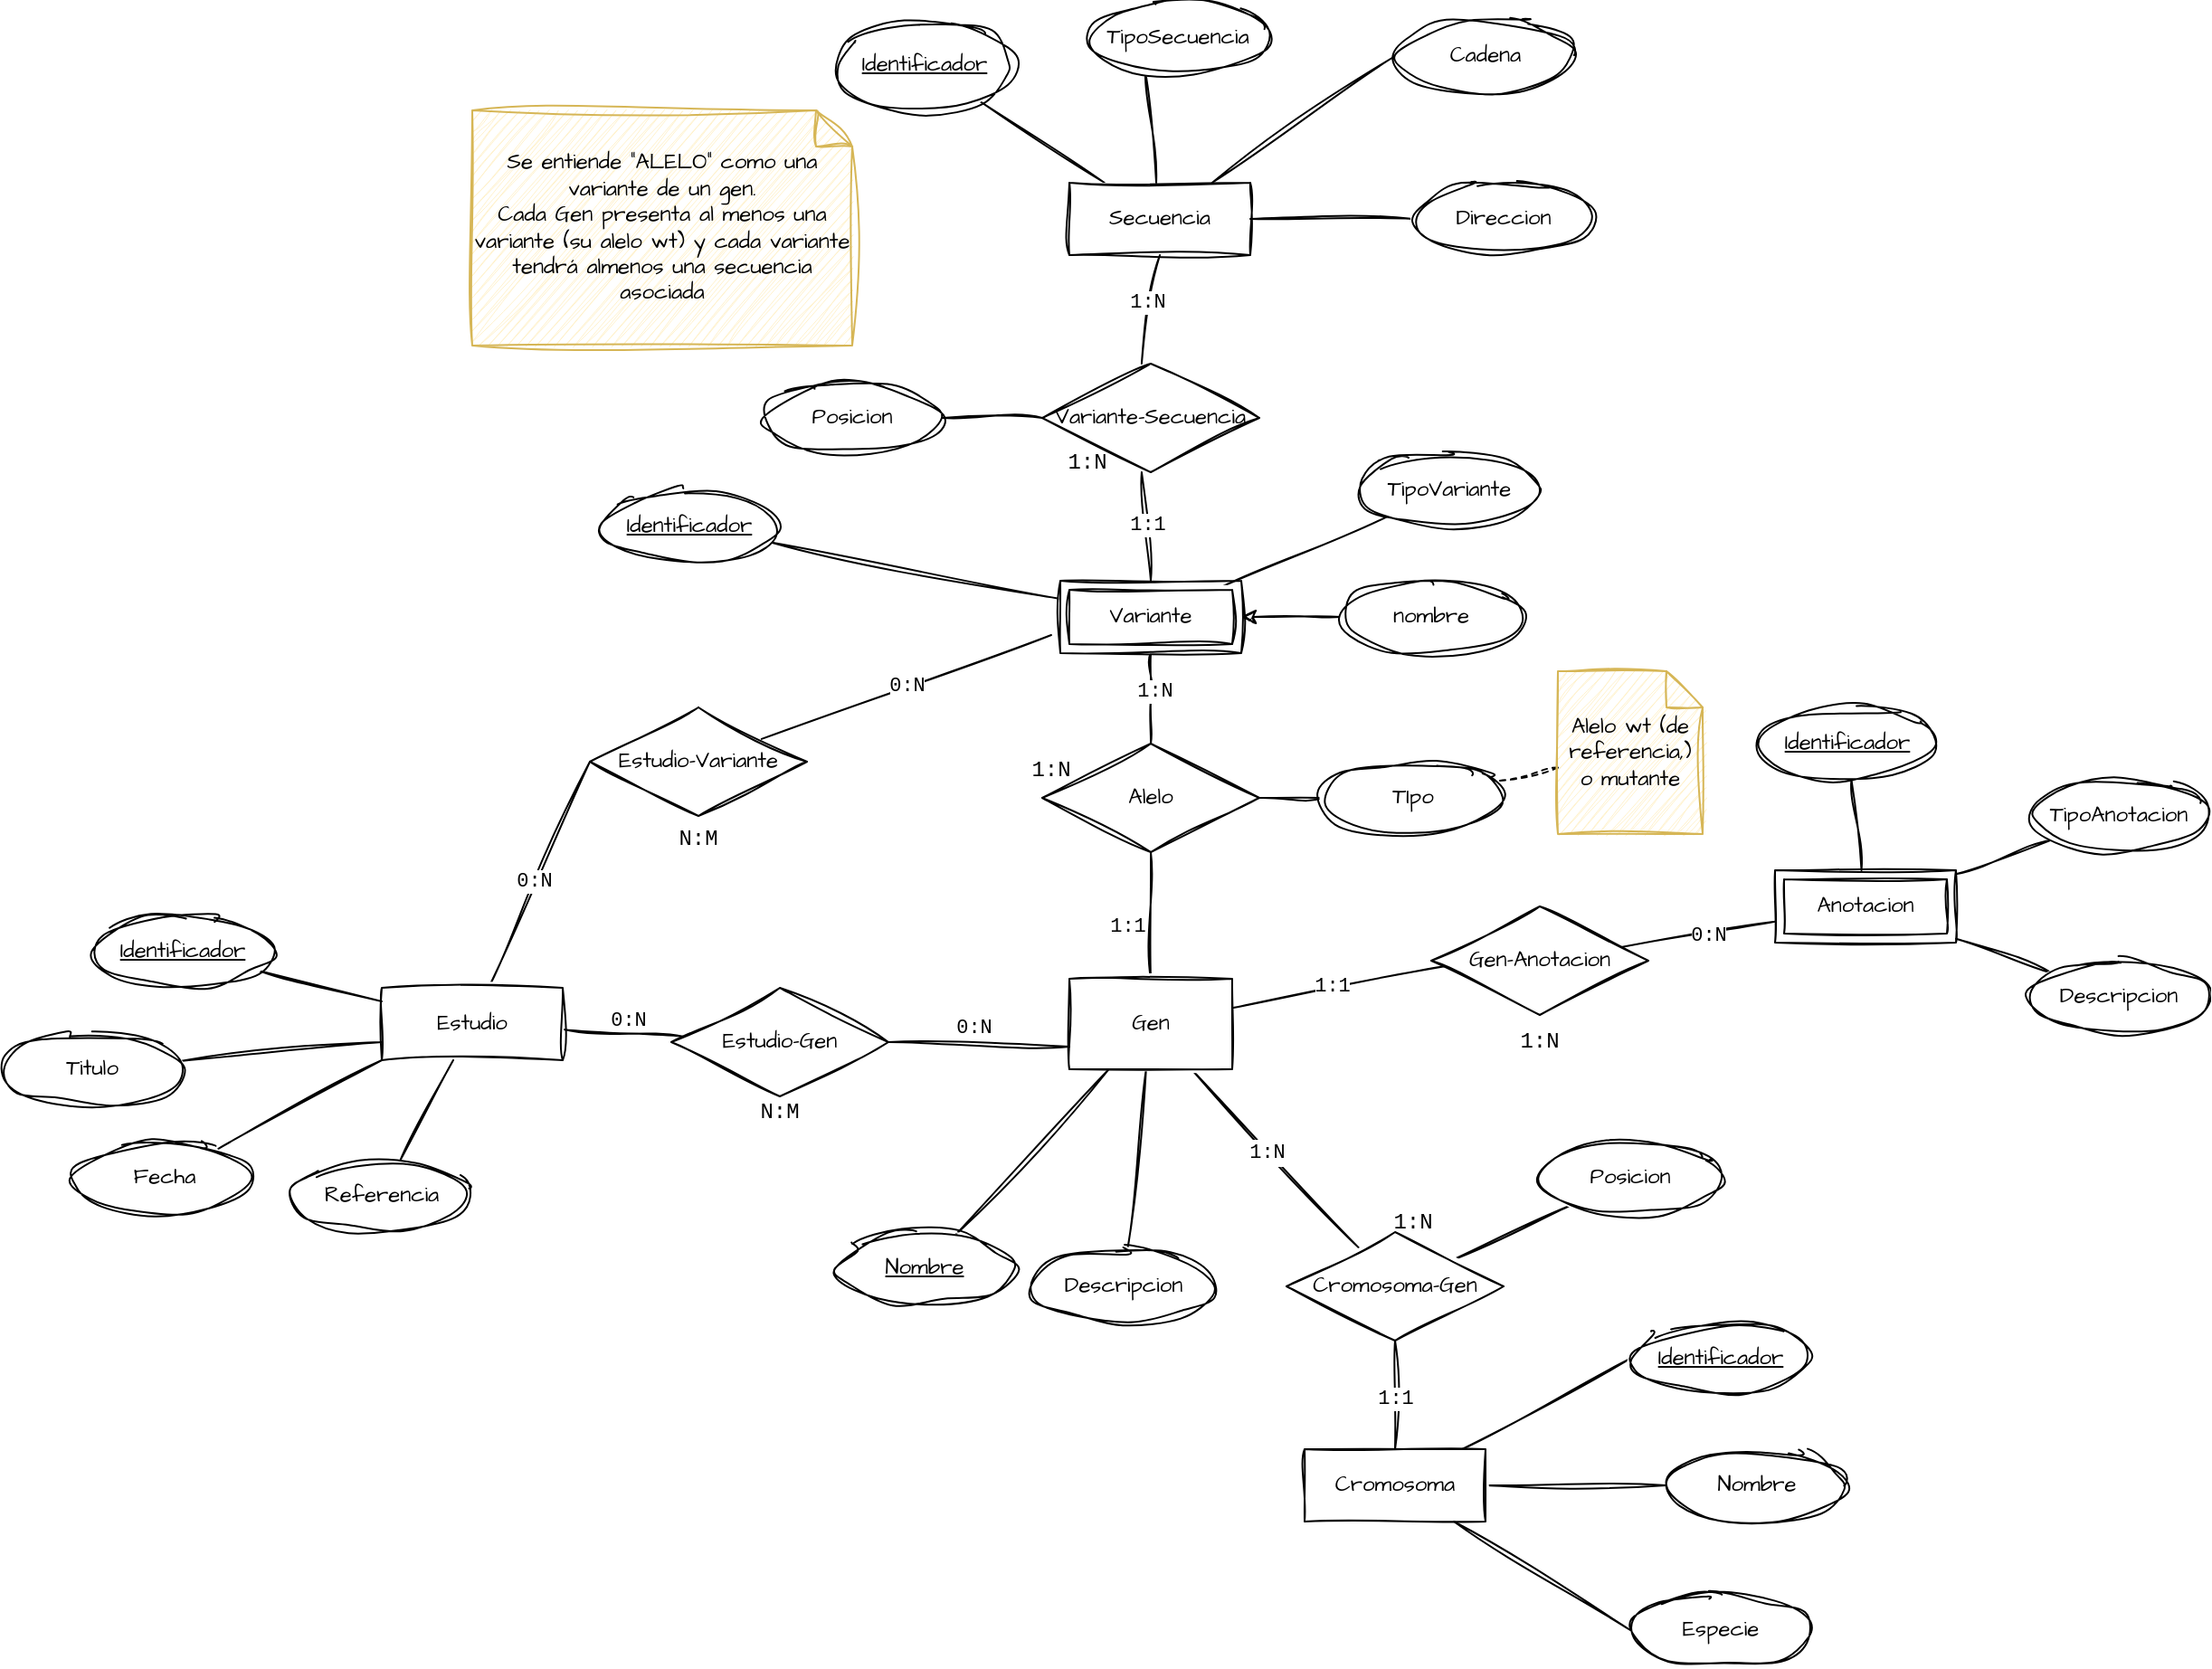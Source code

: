 <mxfile version="24.2.5" type="device">
  <diagram id="R2lEEEUBdFMjLlhIrx00" name="Page-1">
    <mxGraphModel dx="1305" dy="1381" grid="1" gridSize="10" guides="1" tooltips="1" connect="1" arrows="1" fold="1" page="1" pageScale="1" pageWidth="850" pageHeight="1100" math="0" shadow="0" extFonts="Permanent Marker^https://fonts.googleapis.com/css?family=Permanent+Marker">
      <root>
        <mxCell id="0" />
        <mxCell id="1" parent="0" />
        <mxCell id="PZtJmmARqpZn-6BWuwpZ-14" style="rounded=0;sketch=1;hachureGap=4;jiggle=2;curveFitting=1;orthogonalLoop=1;jettySize=auto;html=1;fontFamily=Architects Daughter;fontSource=https%3A%2F%2Ffonts.googleapis.com%2Fcss%3Ffamily%3DArchitects%2BDaughter;endArrow=none;endFill=0;" parent="1" source="PZtJmmARqpZn-6BWuwpZ-2" target="PZtJmmARqpZn-6BWuwpZ-36" edge="1">
          <mxGeometry relative="1" as="geometry" />
        </mxCell>
        <mxCell id="PZtJmmARqpZn-6BWuwpZ-16" style="rounded=0;sketch=1;hachureGap=4;jiggle=2;curveFitting=1;orthogonalLoop=1;jettySize=auto;html=1;fontFamily=Architects Daughter;fontSource=https%3A%2F%2Ffonts.googleapis.com%2Fcss%3Ffamily%3DArchitects%2BDaughter;endArrow=none;endFill=0;" parent="1" source="PZtJmmARqpZn-6BWuwpZ-2" target="PZtJmmARqpZn-6BWuwpZ-15" edge="1">
          <mxGeometry relative="1" as="geometry" />
        </mxCell>
        <mxCell id="PZtJmmARqpZn-6BWuwpZ-20" style="rounded=0;sketch=1;hachureGap=4;jiggle=2;curveFitting=1;orthogonalLoop=1;jettySize=auto;html=1;exitX=0.75;exitY=1;exitDx=0;exitDy=0;fontFamily=Architects Daughter;fontSource=https%3A%2F%2Ffonts.googleapis.com%2Fcss%3Ffamily%3DArchitects%2BDaughter;endArrow=none;endFill=0;" parent="1" source="PZtJmmARqpZn-6BWuwpZ-2" target="PZtJmmARqpZn-6BWuwpZ-19" edge="1">
          <mxGeometry relative="1" as="geometry" />
        </mxCell>
        <mxCell id="nFG6gQNWqiVOLWOZAv4C-54" value="&lt;font face=&quot;Courier New&quot;&gt;1:N&lt;/font&gt;" style="edgeLabel;html=1;align=center;verticalAlign=middle;resizable=0;points=[];sketch=1;hachureGap=4;jiggle=2;curveFitting=1;fontFamily=Architects Daughter;fontSource=https%3A%2F%2Ffonts.googleapis.com%2Fcss%3Ffamily%3DArchitects%2BDaughter;" parent="PZtJmmARqpZn-6BWuwpZ-20" vertex="1" connectable="0">
          <mxGeometry x="-0.101" y="-1" relative="1" as="geometry">
            <mxPoint as="offset" />
          </mxGeometry>
        </mxCell>
        <mxCell id="PZtJmmARqpZn-6BWuwpZ-34" style="edgeStyle=orthogonalEdgeStyle;rounded=0;sketch=1;hachureGap=4;jiggle=2;curveFitting=1;orthogonalLoop=1;jettySize=auto;html=1;fontFamily=Architects Daughter;fontSource=https%3A%2F%2Ffonts.googleapis.com%2Fcss%3Ffamily%3DArchitects%2BDaughter;endArrow=none;endFill=0;" parent="1" source="PZtJmmARqpZn-6BWuwpZ-2" target="PZtJmmARqpZn-6BWuwpZ-6" edge="1">
          <mxGeometry relative="1" as="geometry" />
        </mxCell>
        <mxCell id="nFG6gQNWqiVOLWOZAv4C-57" value="1:1" style="edgeLabel;html=1;align=center;verticalAlign=middle;resizable=0;points=[];sketch=1;hachureGap=4;jiggle=2;curveFitting=1;fontFamily=Courier New;labelBackgroundColor=none;" parent="PZtJmmARqpZn-6BWuwpZ-34" vertex="1" connectable="0">
          <mxGeometry x="-0.457" y="1" relative="1" as="geometry">
            <mxPoint x="-12" y="-10" as="offset" />
          </mxGeometry>
        </mxCell>
        <mxCell id="PZtJmmARqpZn-6BWuwpZ-2" value="Gen" style="whiteSpace=wrap;html=1;align=center;sketch=1;hachureGap=4;jiggle=2;curveFitting=1;fontFamily=Architects Daughter;fontSource=https%3A%2F%2Ffonts.googleapis.com%2Fcss%3Ffamily%3DArchitects%2BDaughter;" parent="1" vertex="1">
          <mxGeometry x="390" y="230" width="90" height="50" as="geometry" />
        </mxCell>
        <mxCell id="PZtJmmARqpZn-6BWuwpZ-51" style="rounded=0;sketch=1;hachureGap=4;jiggle=2;curveFitting=1;orthogonalLoop=1;jettySize=auto;html=1;fontFamily=Architects Daughter;fontSource=https%3A%2F%2Ffonts.googleapis.com%2Fcss%3Ffamily%3DArchitects%2BDaughter;endArrow=none;endFill=0;" parent="1" source="PZtJmmARqpZn-6BWuwpZ-3" target="PZtJmmARqpZn-6BWuwpZ-4" edge="1">
          <mxGeometry relative="1" as="geometry" />
        </mxCell>
        <mxCell id="nFG6gQNWqiVOLWOZAv4C-56" value="0:N" style="edgeLabel;html=1;align=center;verticalAlign=middle;resizable=0;points=[];sketch=1;hachureGap=4;jiggle=2;curveFitting=1;fontFamily=Courier New;" parent="PZtJmmARqpZn-6BWuwpZ-51" vertex="1" connectable="0">
          <mxGeometry x="0.112" y="-1" relative="1" as="geometry">
            <mxPoint as="offset" />
          </mxGeometry>
        </mxCell>
        <mxCell id="PZtJmmARqpZn-6BWuwpZ-3" value="Gen-Anotacion" style="shape=rhombus;perimeter=rhombusPerimeter;whiteSpace=wrap;html=1;align=center;sketch=1;hachureGap=4;jiggle=2;curveFitting=1;fontFamily=Architects Daughter;fontSource=https%3A%2F%2Ffonts.googleapis.com%2Fcss%3Ffamily%3DArchitects%2BDaughter;" parent="1" vertex="1">
          <mxGeometry x="590" y="190" width="120" height="60" as="geometry" />
        </mxCell>
        <mxCell id="PZtJmmARqpZn-6BWuwpZ-59" style="rounded=0;sketch=1;hachureGap=4;jiggle=2;curveFitting=1;orthogonalLoop=1;jettySize=auto;html=1;fontFamily=Architects Daughter;fontSource=https%3A%2F%2Ffonts.googleapis.com%2Fcss%3Ffamily%3DArchitects%2BDaughter;endArrow=none;endFill=0;" parent="1" source="PZtJmmARqpZn-6BWuwpZ-4" target="PZtJmmARqpZn-6BWuwpZ-58" edge="1">
          <mxGeometry relative="1" as="geometry" />
        </mxCell>
        <mxCell id="PZtJmmARqpZn-6BWuwpZ-77" style="rounded=0;sketch=1;hachureGap=4;jiggle=2;curveFitting=1;orthogonalLoop=1;jettySize=auto;html=1;fontFamily=Architects Daughter;fontSource=https%3A%2F%2Ffonts.googleapis.com%2Fcss%3Ffamily%3DArchitects%2BDaughter;endArrow=none;endFill=0;" parent="1" source="PZtJmmARqpZn-6BWuwpZ-4" target="PZtJmmARqpZn-6BWuwpZ-60" edge="1">
          <mxGeometry relative="1" as="geometry" />
        </mxCell>
        <mxCell id="PZtJmmARqpZn-6BWuwpZ-80" style="rounded=0;sketch=1;hachureGap=4;jiggle=2;curveFitting=1;orthogonalLoop=1;jettySize=auto;html=1;fontFamily=Architects Daughter;fontSource=https%3A%2F%2Ffonts.googleapis.com%2Fcss%3Ffamily%3DArchitects%2BDaughter;endArrow=none;endFill=0;" parent="1" source="PZtJmmARqpZn-6BWuwpZ-4" target="PZtJmmARqpZn-6BWuwpZ-79" edge="1">
          <mxGeometry relative="1" as="geometry" />
        </mxCell>
        <mxCell id="PZtJmmARqpZn-6BWuwpZ-4" value="Anotacion" style="shape=ext;margin=3;double=1;whiteSpace=wrap;html=1;align=center;sketch=1;hachureGap=4;jiggle=2;curveFitting=1;fontFamily=Architects Daughter;fontSource=https%3A%2F%2Ffonts.googleapis.com%2Fcss%3Ffamily%3DArchitects%2BDaughter;" parent="1" vertex="1">
          <mxGeometry x="780" y="170" width="100" height="40" as="geometry" />
        </mxCell>
        <mxCell id="nFG6gQNWqiVOLWOZAv4C-38" value="" style="edgeStyle=orthogonalEdgeStyle;rounded=0;sketch=1;hachureGap=4;jiggle=2;curveFitting=1;orthogonalLoop=1;jettySize=auto;html=1;fontFamily=Architects Daughter;fontSource=https%3A%2F%2Ffonts.googleapis.com%2Fcss%3Ffamily%3DArchitects%2BDaughter;endArrow=none;endFill=0;" parent="1" source="PZtJmmARqpZn-6BWuwpZ-6" edge="1">
          <mxGeometry relative="1" as="geometry">
            <mxPoint x="435" y="50" as="targetPoint" />
          </mxGeometry>
        </mxCell>
        <mxCell id="nFG6gQNWqiVOLWOZAv4C-58" value="1:N" style="edgeLabel;html=1;align=center;verticalAlign=middle;resizable=0;points=[];sketch=1;hachureGap=4;jiggle=2;curveFitting=1;fontFamily=Courier New;" parent="nFG6gQNWqiVOLWOZAv4C-38" vertex="1" connectable="0">
          <mxGeometry x="0.184" y="-1" relative="1" as="geometry">
            <mxPoint as="offset" />
          </mxGeometry>
        </mxCell>
        <mxCell id="PZtJmmARqpZn-6BWuwpZ-6" value="Alelo" style="shape=rhombus;perimeter=rhombusPerimeter;whiteSpace=wrap;html=1;align=center;sketch=1;hachureGap=4;jiggle=2;curveFitting=1;fontFamily=Architects Daughter;fontSource=https%3A%2F%2Ffonts.googleapis.com%2Fcss%3Ffamily%3DArchitects%2BDaughter;" parent="1" vertex="1">
          <mxGeometry x="375" y="100" width="120" height="60" as="geometry" />
        </mxCell>
        <mxCell id="PZtJmmARqpZn-6BWuwpZ-41" style="rounded=0;sketch=1;hachureGap=4;jiggle=2;curveFitting=1;orthogonalLoop=1;jettySize=auto;html=1;fontFamily=Architects Daughter;fontSource=https%3A%2F%2Ffonts.googleapis.com%2Fcss%3Ffamily%3DArchitects%2BDaughter;endArrow=none;endFill=0;" parent="1" source="PZtJmmARqpZn-6BWuwpZ-8" target="PZtJmmARqpZn-6BWuwpZ-40" edge="1">
          <mxGeometry relative="1" as="geometry" />
        </mxCell>
        <mxCell id="PZtJmmARqpZn-6BWuwpZ-42" style="rounded=0;sketch=1;hachureGap=4;jiggle=2;curveFitting=1;orthogonalLoop=1;jettySize=auto;html=1;entryX=0.32;entryY=0.975;entryDx=0;entryDy=0;fontFamily=Architects Daughter;fontSource=https%3A%2F%2Ffonts.googleapis.com%2Fcss%3Ffamily%3DArchitects%2BDaughter;endArrow=none;endFill=0;entryPerimeter=0;" parent="1" source="PZtJmmARqpZn-6BWuwpZ-8" target="PZtJmmARqpZn-6BWuwpZ-37" edge="1">
          <mxGeometry relative="1" as="geometry" />
        </mxCell>
        <mxCell id="PZtJmmARqpZn-6BWuwpZ-43" style="rounded=0;sketch=1;hachureGap=4;jiggle=2;curveFitting=1;orthogonalLoop=1;jettySize=auto;html=1;entryX=0;entryY=0.5;entryDx=0;entryDy=0;fontFamily=Architects Daughter;fontSource=https%3A%2F%2Ffonts.googleapis.com%2Fcss%3Ffamily%3DArchitects%2BDaughter;endArrow=none;endFill=0;" parent="1" source="PZtJmmARqpZn-6BWuwpZ-8" target="PZtJmmARqpZn-6BWuwpZ-38" edge="1">
          <mxGeometry relative="1" as="geometry" />
        </mxCell>
        <mxCell id="PZtJmmARqpZn-6BWuwpZ-45" style="rounded=0;sketch=1;hachureGap=4;jiggle=2;curveFitting=1;orthogonalLoop=1;jettySize=auto;html=1;fontFamily=Architects Daughter;fontSource=https%3A%2F%2Ffonts.googleapis.com%2Fcss%3Ffamily%3DArchitects%2BDaughter;exitX=1;exitY=0.5;exitDx=0;exitDy=0;endArrow=none;endFill=0;entryX=0;entryY=0.5;entryDx=0;entryDy=0;" parent="1" source="PZtJmmARqpZn-6BWuwpZ-6" target="PZtJmmARqpZn-6BWuwpZ-44" edge="1">
          <mxGeometry relative="1" as="geometry" />
        </mxCell>
        <mxCell id="PZtJmmARqpZn-6BWuwpZ-49" style="rounded=0;sketch=1;hachureGap=4;jiggle=2;curveFitting=1;orthogonalLoop=1;jettySize=auto;html=1;fontFamily=Architects Daughter;fontSource=https%3A%2F%2Ffonts.googleapis.com%2Fcss%3Ffamily%3DArchitects%2BDaughter;endArrow=none;endFill=0;" parent="1" source="PZtJmmARqpZn-6BWuwpZ-8" target="PZtJmmARqpZn-6BWuwpZ-48" edge="1">
          <mxGeometry relative="1" as="geometry" />
        </mxCell>
        <mxCell id="PZtJmmARqpZn-6BWuwpZ-8" value="Secuencia" style="whiteSpace=wrap;html=1;align=center;sketch=1;hachureGap=4;jiggle=2;curveFitting=1;fontFamily=Architects Daughter;fontSource=https%3A%2F%2Ffonts.googleapis.com%2Fcss%3Ffamily%3DArchitects%2BDaughter;" parent="1" vertex="1">
          <mxGeometry x="390" y="-210" width="100" height="40" as="geometry" />
        </mxCell>
        <mxCell id="PZtJmmARqpZn-6BWuwpZ-81" style="rounded=0;sketch=1;hachureGap=4;jiggle=2;curveFitting=1;orthogonalLoop=1;jettySize=auto;html=1;entryX=0;entryY=0.75;entryDx=0;entryDy=0;fontFamily=Architects Daughter;fontSource=https%3A%2F%2Ffonts.googleapis.com%2Fcss%3Ffamily%3DArchitects%2BDaughter;endArrow=none;endFill=0;exitX=1;exitY=0.5;exitDx=0;exitDy=0;" parent="1" source="PZtJmmARqpZn-6BWuwpZ-91" target="PZtJmmARqpZn-6BWuwpZ-2" edge="1">
          <mxGeometry relative="1" as="geometry" />
        </mxCell>
        <mxCell id="nFG6gQNWqiVOLWOZAv4C-67" value="0:N" style="edgeLabel;html=1;align=center;verticalAlign=middle;resizable=0;points=[];sketch=1;hachureGap=4;jiggle=2;curveFitting=1;fontFamily=Courier New;" parent="PZtJmmARqpZn-6BWuwpZ-81" vertex="1" connectable="0">
          <mxGeometry x="-0.075" y="3" relative="1" as="geometry">
            <mxPoint y="-6" as="offset" />
          </mxGeometry>
        </mxCell>
        <mxCell id="PZtJmmARqpZn-6BWuwpZ-92" style="rounded=0;sketch=1;hachureGap=4;jiggle=2;curveFitting=1;orthogonalLoop=1;jettySize=auto;html=1;fontFamily=Architects Daughter;fontSource=https%3A%2F%2Ffonts.googleapis.com%2Fcss%3Ffamily%3DArchitects%2BDaughter;endArrow=none;endFill=0;" parent="1" source="PZtJmmARqpZn-6BWuwpZ-9" target="PZtJmmARqpZn-6BWuwpZ-91" edge="1">
          <mxGeometry relative="1" as="geometry" />
        </mxCell>
        <mxCell id="nFG6gQNWqiVOLWOZAv4C-68" value="0:N" style="edgeLabel;html=1;align=center;verticalAlign=middle;resizable=0;points=[];sketch=1;hachureGap=4;jiggle=2;curveFitting=1;fontFamily=Courier New;labelBackgroundColor=none;" parent="PZtJmmARqpZn-6BWuwpZ-92" vertex="1" connectable="0">
          <mxGeometry x="0.074" y="-2" relative="1" as="geometry">
            <mxPoint y="-9" as="offset" />
          </mxGeometry>
        </mxCell>
        <mxCell id="nFG6gQNWqiVOLWOZAv4C-30" value="" style="rounded=0;sketch=1;hachureGap=4;jiggle=2;curveFitting=1;orthogonalLoop=1;jettySize=auto;html=1;fontFamily=Architects Daughter;fontSource=https%3A%2F%2Ffonts.googleapis.com%2Fcss%3Ffamily%3DArchitects%2BDaughter;endArrow=none;endFill=0;entryX=0;entryY=0.5;entryDx=0;entryDy=0;" parent="1" source="PZtJmmARqpZn-6BWuwpZ-9" target="PZtJmmARqpZn-6BWuwpZ-93" edge="1">
          <mxGeometry relative="1" as="geometry" />
        </mxCell>
        <mxCell id="nFG6gQNWqiVOLWOZAv4C-72" value="0:N" style="edgeLabel;html=1;align=center;verticalAlign=middle;resizable=0;points=[];sketch=1;hachureGap=4;jiggle=2;curveFitting=1;fontFamily=Courier New;" parent="nFG6gQNWqiVOLWOZAv4C-30" vertex="1" connectable="0">
          <mxGeometry x="-0.069" y="1" relative="1" as="geometry">
            <mxPoint as="offset" />
          </mxGeometry>
        </mxCell>
        <mxCell id="PZtJmmARqpZn-6BWuwpZ-9" value="Estudio" style="whiteSpace=wrap;html=1;align=center;sketch=1;hachureGap=4;jiggle=2;curveFitting=1;fontFamily=Architects Daughter;fontSource=https%3A%2F%2Ffonts.googleapis.com%2Fcss%3Ffamily%3DArchitects%2BDaughter;" parent="1" vertex="1">
          <mxGeometry x="10" y="235" width="100" height="40" as="geometry" />
        </mxCell>
        <mxCell id="PZtJmmARqpZn-6BWuwpZ-55" style="rounded=0;sketch=1;hachureGap=4;jiggle=2;curveFitting=1;orthogonalLoop=1;jettySize=auto;html=1;fontFamily=Architects Daughter;fontSource=https%3A%2F%2Ffonts.googleapis.com%2Fcss%3Ffamily%3DArchitects%2BDaughter;endArrow=none;endFill=0;exitX=0.5;exitY=1;exitDx=0;exitDy=0;entryX=0.458;entryY=0;entryDx=0;entryDy=0;entryPerimeter=0;" parent="1" source="PZtJmmARqpZn-6BWuwpZ-8" target="PZtJmmARqpZn-6BWuwpZ-11" edge="1">
          <mxGeometry relative="1" as="geometry" />
        </mxCell>
        <mxCell id="nFG6gQNWqiVOLWOZAv4C-62" value="1:N" style="edgeLabel;html=1;align=center;verticalAlign=middle;resizable=0;points=[];sketch=1;hachureGap=4;jiggle=2;curveFitting=1;fontFamily=Courier New;" parent="PZtJmmARqpZn-6BWuwpZ-55" vertex="1" connectable="0">
          <mxGeometry x="-0.111" y="-3" relative="1" as="geometry">
            <mxPoint as="offset" />
          </mxGeometry>
        </mxCell>
        <mxCell id="PZtJmmARqpZn-6BWuwpZ-15" value="Descripcion" style="ellipse;whiteSpace=wrap;html=1;align=center;sketch=1;hachureGap=4;jiggle=2;curveFitting=1;fontFamily=Architects Daughter;fontSource=https%3A%2F%2Ffonts.googleapis.com%2Fcss%3Ffamily%3DArchitects%2BDaughter;" parent="1" vertex="1">
          <mxGeometry x="370" y="380" width="100" height="40" as="geometry" />
        </mxCell>
        <mxCell id="PZtJmmARqpZn-6BWuwpZ-23" style="rounded=0;sketch=1;hachureGap=4;jiggle=2;curveFitting=1;orthogonalLoop=1;jettySize=auto;html=1;entryX=0;entryY=0.5;entryDx=0;entryDy=0;fontFamily=Architects Daughter;fontSource=https%3A%2F%2Ffonts.googleapis.com%2Fcss%3Ffamily%3DArchitects%2BDaughter;endArrow=none;endFill=0;" parent="1" source="PZtJmmARqpZn-6BWuwpZ-18" target="PZtJmmARqpZn-6BWuwpZ-22" edge="1">
          <mxGeometry relative="1" as="geometry" />
        </mxCell>
        <mxCell id="PZtJmmARqpZn-6BWuwpZ-27" style="rounded=0;sketch=1;hachureGap=4;jiggle=2;curveFitting=1;orthogonalLoop=1;jettySize=auto;html=1;entryX=0;entryY=0.5;entryDx=0;entryDy=0;fontFamily=Architects Daughter;fontSource=https%3A%2F%2Ffonts.googleapis.com%2Fcss%3Ffamily%3DArchitects%2BDaughter;endArrow=none;endFill=0;" parent="1" source="PZtJmmARqpZn-6BWuwpZ-18" target="PZtJmmARqpZn-6BWuwpZ-26" edge="1">
          <mxGeometry relative="1" as="geometry" />
        </mxCell>
        <mxCell id="PZtJmmARqpZn-6BWuwpZ-29" style="edgeStyle=orthogonalEdgeStyle;rounded=0;sketch=1;hachureGap=4;jiggle=2;curveFitting=1;orthogonalLoop=1;jettySize=auto;html=1;fontFamily=Architects Daughter;fontSource=https%3A%2F%2Ffonts.googleapis.com%2Fcss%3Ffamily%3DArchitects%2BDaughter;endArrow=none;endFill=0;" parent="1" source="PZtJmmARqpZn-6BWuwpZ-18" target="PZtJmmARqpZn-6BWuwpZ-24" edge="1">
          <mxGeometry relative="1" as="geometry" />
        </mxCell>
        <mxCell id="PZtJmmARqpZn-6BWuwpZ-18" value="Cromosoma" style="whiteSpace=wrap;html=1;align=center;sketch=1;hachureGap=4;jiggle=2;curveFitting=1;fontFamily=Architects Daughter;fontSource=https%3A%2F%2Ffonts.googleapis.com%2Fcss%3Ffamily%3DArchitects%2BDaughter;" parent="1" vertex="1">
          <mxGeometry x="520" y="490" width="100" height="40" as="geometry" />
        </mxCell>
        <mxCell id="PZtJmmARqpZn-6BWuwpZ-21" style="rounded=0;sketch=1;hachureGap=4;jiggle=2;curveFitting=1;orthogonalLoop=1;jettySize=auto;html=1;fontFamily=Courier New;endArrow=none;endFill=0;" parent="1" source="PZtJmmARqpZn-6BWuwpZ-19" target="PZtJmmARqpZn-6BWuwpZ-18" edge="1">
          <mxGeometry relative="1" as="geometry" />
        </mxCell>
        <mxCell id="nFG6gQNWqiVOLWOZAv4C-53" value="1:1" style="edgeLabel;html=1;align=center;verticalAlign=middle;resizable=0;points=[];sketch=1;hachureGap=4;jiggle=2;curveFitting=1;fontFamily=Courier New;" parent="PZtJmmARqpZn-6BWuwpZ-21" vertex="1" connectable="0">
          <mxGeometry x="0.073" y="1" relative="1" as="geometry">
            <mxPoint x="-1" as="offset" />
          </mxGeometry>
        </mxCell>
        <mxCell id="PZtJmmARqpZn-6BWuwpZ-31" style="rounded=0;sketch=1;hachureGap=4;jiggle=2;curveFitting=1;orthogonalLoop=1;jettySize=auto;html=1;fontFamily=Architects Daughter;fontSource=https%3A%2F%2Ffonts.googleapis.com%2Fcss%3Ffamily%3DArchitects%2BDaughter;endArrow=none;endFill=0;" parent="1" source="PZtJmmARqpZn-6BWuwpZ-19" target="PZtJmmARqpZn-6BWuwpZ-30" edge="1">
          <mxGeometry relative="1" as="geometry" />
        </mxCell>
        <mxCell id="PZtJmmARqpZn-6BWuwpZ-19" value="Cromosoma-Gen" style="shape=rhombus;perimeter=rhombusPerimeter;whiteSpace=wrap;html=1;align=center;sketch=1;hachureGap=4;jiggle=2;curveFitting=1;fontFamily=Architects Daughter;fontSource=https%3A%2F%2Ffonts.googleapis.com%2Fcss%3Ffamily%3DArchitects%2BDaughter;" parent="1" vertex="1">
          <mxGeometry x="510" y="370" width="120" height="60" as="geometry" />
        </mxCell>
        <mxCell id="PZtJmmARqpZn-6BWuwpZ-22" value="Identificador" style="ellipse;whiteSpace=wrap;html=1;align=center;fontStyle=4;sketch=1;hachureGap=4;jiggle=2;curveFitting=1;fontFamily=Architects Daughter;fontSource=https%3A%2F%2Ffonts.googleapis.com%2Fcss%3Ffamily%3DArchitects%2BDaughter;" parent="1" vertex="1">
          <mxGeometry x="700" y="420" width="100" height="40" as="geometry" />
        </mxCell>
        <mxCell id="PZtJmmARqpZn-6BWuwpZ-24" value="Nombre" style="ellipse;whiteSpace=wrap;html=1;align=center;sketch=1;hachureGap=4;jiggle=2;curveFitting=1;fontFamily=Architects Daughter;fontSource=https%3A%2F%2Ffonts.googleapis.com%2Fcss%3Ffamily%3DArchitects%2BDaughter;" parent="1" vertex="1">
          <mxGeometry x="720" y="490" width="100" height="40" as="geometry" />
        </mxCell>
        <mxCell id="PZtJmmARqpZn-6BWuwpZ-26" value="Especie" style="ellipse;whiteSpace=wrap;html=1;align=center;sketch=1;hachureGap=4;jiggle=2;curveFitting=1;fontFamily=Architects Daughter;fontSource=https%3A%2F%2Ffonts.googleapis.com%2Fcss%3Ffamily%3DArchitects%2BDaughter;" parent="1" vertex="1">
          <mxGeometry x="700" y="570" width="100" height="40" as="geometry" />
        </mxCell>
        <mxCell id="PZtJmmARqpZn-6BWuwpZ-30" value="Posicion" style="ellipse;whiteSpace=wrap;html=1;align=center;sketch=1;hachureGap=4;jiggle=2;curveFitting=1;fontFamily=Architects Daughter;fontSource=https%3A%2F%2Ffonts.googleapis.com%2Fcss%3Ffamily%3DArchitects%2BDaughter;" parent="1" vertex="1">
          <mxGeometry x="650" y="320" width="100" height="40" as="geometry" />
        </mxCell>
        <mxCell id="PZtJmmARqpZn-6BWuwpZ-36" value="Nombre" style="ellipse;whiteSpace=wrap;html=1;align=center;fontStyle=4;sketch=1;hachureGap=4;jiggle=2;curveFitting=1;fontFamily=Architects Daughter;fontSource=https%3A%2F%2Ffonts.googleapis.com%2Fcss%3Ffamily%3DArchitects%2BDaughter;" parent="1" vertex="1">
          <mxGeometry x="260" y="370" width="100" height="40" as="geometry" />
        </mxCell>
        <mxCell id="PZtJmmARqpZn-6BWuwpZ-37" value="TipoSecuencia" style="ellipse;whiteSpace=wrap;html=1;align=center;sketch=1;hachureGap=4;jiggle=2;curveFitting=1;fontFamily=Architects Daughter;fontSource=https%3A%2F%2Ffonts.googleapis.com%2Fcss%3Ffamily%3DArchitects%2BDaughter;" parent="1" vertex="1">
          <mxGeometry x="400" y="-310" width="100" height="40" as="geometry" />
        </mxCell>
        <mxCell id="PZtJmmARqpZn-6BWuwpZ-38" value="Cadena" style="ellipse;whiteSpace=wrap;html=1;align=center;sketch=1;hachureGap=4;jiggle=2;curveFitting=1;fontFamily=Architects Daughter;fontSource=https%3A%2F%2Ffonts.googleapis.com%2Fcss%3Ffamily%3DArchitects%2BDaughter;" parent="1" vertex="1">
          <mxGeometry x="570" y="-300" width="100" height="40" as="geometry" />
        </mxCell>
        <mxCell id="PZtJmmARqpZn-6BWuwpZ-40" value="Identificador" style="ellipse;whiteSpace=wrap;html=1;align=center;fontStyle=4;sketch=1;hachureGap=4;jiggle=2;curveFitting=1;fontFamily=Architects Daughter;fontSource=https%3A%2F%2Ffonts.googleapis.com%2Fcss%3Ffamily%3DArchitects%2BDaughter;" parent="1" vertex="1">
          <mxGeometry x="260" y="-300" width="100" height="50" as="geometry" />
        </mxCell>
        <mxCell id="PZtJmmARqpZn-6BWuwpZ-44" value="TIpo" style="ellipse;whiteSpace=wrap;html=1;align=center;sketch=1;hachureGap=4;jiggle=2;curveFitting=1;fontFamily=Architects Daughter;fontSource=https%3A%2F%2Ffonts.googleapis.com%2Fcss%3Ffamily%3DArchitects%2BDaughter;" parent="1" vertex="1">
          <mxGeometry x="530" y="110" width="100" height="40" as="geometry" />
        </mxCell>
        <mxCell id="PZtJmmARqpZn-6BWuwpZ-48" value="Direccion" style="ellipse;whiteSpace=wrap;html=1;align=center;sketch=1;hachureGap=4;jiggle=2;curveFitting=1;fontFamily=Architects Daughter;fontSource=https%3A%2F%2Ffonts.googleapis.com%2Fcss%3Ffamily%3DArchitects%2BDaughter;" parent="1" vertex="1">
          <mxGeometry x="580" y="-210" width="100" height="40" as="geometry" />
        </mxCell>
        <mxCell id="PZtJmmARqpZn-6BWuwpZ-50" style="rounded=0;sketch=1;hachureGap=4;jiggle=2;curveFitting=1;orthogonalLoop=1;jettySize=auto;html=1;entryX=0.067;entryY=0.55;entryDx=0;entryDy=0;entryPerimeter=0;fontFamily=Architects Daughter;fontSource=https%3A%2F%2Ffonts.googleapis.com%2Fcss%3Ffamily%3DArchitects%2BDaughter;endArrow=none;endFill=0;" parent="1" source="PZtJmmARqpZn-6BWuwpZ-2" target="PZtJmmARqpZn-6BWuwpZ-3" edge="1">
          <mxGeometry relative="1" as="geometry" />
        </mxCell>
        <mxCell id="nFG6gQNWqiVOLWOZAv4C-55" value="1:1" style="edgeLabel;html=1;align=center;verticalAlign=middle;resizable=0;points=[];sketch=1;hachureGap=4;jiggle=2;curveFitting=1;fontFamily=Courier New;" parent="PZtJmmARqpZn-6BWuwpZ-50" vertex="1" connectable="0">
          <mxGeometry x="-0.066" y="2" relative="1" as="geometry">
            <mxPoint as="offset" />
          </mxGeometry>
        </mxCell>
        <mxCell id="PZtJmmARqpZn-6BWuwpZ-67" style="rounded=0;sketch=1;hachureGap=4;jiggle=2;curveFitting=1;orthogonalLoop=1;jettySize=auto;html=1;entryX=0.458;entryY=1;entryDx=0;entryDy=0;fontFamily=Architects Daughter;fontSource=https%3A%2F%2Ffonts.googleapis.com%2Fcss%3Ffamily%3DArchitects%2BDaughter;endArrow=none;endFill=0;exitX=0.5;exitY=0;exitDx=0;exitDy=0;entryPerimeter=0;" parent="1" source="nFG6gQNWqiVOLWOZAv4C-41" target="PZtJmmARqpZn-6BWuwpZ-11" edge="1">
          <mxGeometry relative="1" as="geometry">
            <mxPoint x="180" y="-11.224" as="sourcePoint" />
          </mxGeometry>
        </mxCell>
        <mxCell id="nFG6gQNWqiVOLWOZAv4C-61" value="1:1" style="edgeLabel;html=1;align=center;verticalAlign=middle;resizable=0;points=[];sketch=1;hachureGap=4;jiggle=2;curveFitting=1;fontFamily=Courier New;" parent="PZtJmmARqpZn-6BWuwpZ-67" vertex="1" connectable="0">
          <mxGeometry x="0.045" relative="1" as="geometry">
            <mxPoint as="offset" />
          </mxGeometry>
        </mxCell>
        <mxCell id="PZtJmmARqpZn-6BWuwpZ-78" style="rounded=0;sketch=1;hachureGap=4;jiggle=2;curveFitting=1;orthogonalLoop=1;jettySize=auto;html=1;fontFamily=Architects Daughter;fontSource=https%3A%2F%2Ffonts.googleapis.com%2Fcss%3Ffamily%3DArchitects%2BDaughter;endArrow=none;endFill=0;exitX=0;exitY=0.25;exitDx=0;exitDy=0;" parent="1" source="nFG6gQNWqiVOLWOZAv4C-41" target="PZtJmmARqpZn-6BWuwpZ-76" edge="1">
          <mxGeometry relative="1" as="geometry" />
        </mxCell>
        <mxCell id="PZtJmmARqpZn-6BWuwpZ-57" style="rounded=0;sketch=1;hachureGap=4;jiggle=2;curveFitting=1;orthogonalLoop=1;jettySize=auto;html=1;fontFamily=Architects Daughter;fontSource=https%3A%2F%2Ffonts.googleapis.com%2Fcss%3Ffamily%3DArchitects%2BDaughter;endArrow=none;endFill=0;" parent="1" source="PZtJmmARqpZn-6BWuwpZ-56" target="PZtJmmARqpZn-6BWuwpZ-11" edge="1">
          <mxGeometry relative="1" as="geometry" />
        </mxCell>
        <mxCell id="PZtJmmARqpZn-6BWuwpZ-56" value="Posicion" style="ellipse;whiteSpace=wrap;html=1;align=center;sketch=1;hachureGap=4;jiggle=2;curveFitting=1;fontFamily=Architects Daughter;fontSource=https%3A%2F%2Ffonts.googleapis.com%2Fcss%3Ffamily%3DArchitects%2BDaughter;" parent="1" vertex="1">
          <mxGeometry x="220" y="-100" width="100" height="40" as="geometry" />
        </mxCell>
        <mxCell id="PZtJmmARqpZn-6BWuwpZ-58" value="Identificador" style="ellipse;whiteSpace=wrap;html=1;align=center;fontStyle=4;sketch=1;hachureGap=4;jiggle=2;curveFitting=1;fontFamily=Architects Daughter;fontSource=https%3A%2F%2Ffonts.googleapis.com%2Fcss%3Ffamily%3DArchitects%2BDaughter;" parent="1" vertex="1">
          <mxGeometry x="770" y="80" width="100" height="40" as="geometry" />
        </mxCell>
        <mxCell id="PZtJmmARqpZn-6BWuwpZ-60" value="TipoAnotacion" style="ellipse;whiteSpace=wrap;html=1;align=center;sketch=1;hachureGap=4;jiggle=2;curveFitting=1;fontFamily=Architects Daughter;fontSource=https%3A%2F%2Ffonts.googleapis.com%2Fcss%3Ffamily%3DArchitects%2BDaughter;" parent="1" vertex="1">
          <mxGeometry x="920" y="120" width="100" height="40" as="geometry" />
        </mxCell>
        <mxCell id="PZtJmmARqpZn-6BWuwpZ-63" style="rounded=0;sketch=1;hachureGap=4;jiggle=2;curveFitting=1;orthogonalLoop=1;jettySize=auto;html=1;entryX=0.9;entryY=0.075;entryDx=0;entryDy=0;fontFamily=Architects Daughter;fontSource=https%3A%2F%2Ffonts.googleapis.com%2Fcss%3Ffamily%3DArchitects%2BDaughter;endArrow=none;endFill=0;entryPerimeter=0;" parent="1" source="PZtJmmARqpZn-6BWuwpZ-62" target="nFG6gQNWqiVOLWOZAv4C-41" edge="1">
          <mxGeometry relative="1" as="geometry">
            <mxPoint x="70" as="targetPoint" />
          </mxGeometry>
        </mxCell>
        <mxCell id="PZtJmmARqpZn-6BWuwpZ-62" value="TipoVariante" style="ellipse;whiteSpace=wrap;html=1;align=center;sketch=1;hachureGap=4;jiggle=2;curveFitting=1;fontFamily=Architects Daughter;fontSource=https%3A%2F%2Ffonts.googleapis.com%2Fcss%3Ffamily%3DArchitects%2BDaughter;" parent="1" vertex="1">
          <mxGeometry x="550" y="-60" width="100" height="40" as="geometry" />
        </mxCell>
        <mxCell id="PZtJmmARqpZn-6BWuwpZ-76" value="Identificador" style="ellipse;whiteSpace=wrap;html=1;align=center;fontStyle=4;sketch=1;hachureGap=4;jiggle=2;curveFitting=1;fontFamily=Architects Daughter;fontSource=https%3A%2F%2Ffonts.googleapis.com%2Fcss%3Ffamily%3DArchitects%2BDaughter;" parent="1" vertex="1">
          <mxGeometry x="130" y="-40" width="100" height="40" as="geometry" />
        </mxCell>
        <mxCell id="PZtJmmARqpZn-6BWuwpZ-79" value="Descripcion" style="ellipse;whiteSpace=wrap;html=1;align=center;sketch=1;hachureGap=4;jiggle=2;curveFitting=1;fontFamily=Architects Daughter;fontSource=https%3A%2F%2Ffonts.googleapis.com%2Fcss%3Ffamily%3DArchitects%2BDaughter;" parent="1" vertex="1">
          <mxGeometry x="920" y="220" width="100" height="40" as="geometry" />
        </mxCell>
        <mxCell id="PZtJmmARqpZn-6BWuwpZ-87" value="" style="rounded=0;sketch=1;hachureGap=4;jiggle=2;curveFitting=1;orthogonalLoop=1;jettySize=auto;html=1;fontFamily=Architects Daughter;fontSource=https%3A%2F%2Ffonts.googleapis.com%2Fcss%3Ffamily%3DArchitects%2BDaughter;endArrow=none;endFill=0;" parent="1" source="PZtJmmARqpZn-6BWuwpZ-82" target="PZtJmmARqpZn-6BWuwpZ-9" edge="1">
          <mxGeometry relative="1" as="geometry" />
        </mxCell>
        <mxCell id="PZtJmmARqpZn-6BWuwpZ-82" value="Identificador" style="ellipse;whiteSpace=wrap;html=1;align=center;fontStyle=4;sketch=1;hachureGap=4;jiggle=2;curveFitting=1;fontFamily=Architects Daughter;fontSource=https%3A%2F%2Ffonts.googleapis.com%2Fcss%3Ffamily%3DArchitects%2BDaughter;" parent="1" vertex="1">
          <mxGeometry x="-150" y="195" width="100" height="40" as="geometry" />
        </mxCell>
        <mxCell id="PZtJmmARqpZn-6BWuwpZ-88" style="rounded=0;sketch=1;hachureGap=4;jiggle=2;curveFitting=1;orthogonalLoop=1;jettySize=auto;html=1;entryX=0;entryY=0.75;entryDx=0;entryDy=0;fontFamily=Architects Daughter;fontSource=https%3A%2F%2Ffonts.googleapis.com%2Fcss%3Ffamily%3DArchitects%2BDaughter;endArrow=none;endFill=0;" parent="1" source="PZtJmmARqpZn-6BWuwpZ-84" target="PZtJmmARqpZn-6BWuwpZ-9" edge="1">
          <mxGeometry relative="1" as="geometry" />
        </mxCell>
        <mxCell id="PZtJmmARqpZn-6BWuwpZ-84" value="Titulo" style="ellipse;whiteSpace=wrap;html=1;align=center;sketch=1;hachureGap=4;jiggle=2;curveFitting=1;fontFamily=Architects Daughter;fontSource=https%3A%2F%2Ffonts.googleapis.com%2Fcss%3Ffamily%3DArchitects%2BDaughter;" parent="1" vertex="1">
          <mxGeometry x="-200" y="260" width="100" height="40" as="geometry" />
        </mxCell>
        <mxCell id="PZtJmmARqpZn-6BWuwpZ-89" style="rounded=0;sketch=1;hachureGap=4;jiggle=2;curveFitting=1;orthogonalLoop=1;jettySize=auto;html=1;entryX=0;entryY=1;entryDx=0;entryDy=0;fontFamily=Architects Daughter;fontSource=https%3A%2F%2Ffonts.googleapis.com%2Fcss%3Ffamily%3DArchitects%2BDaughter;endArrow=none;endFill=0;" parent="1" source="PZtJmmARqpZn-6BWuwpZ-85" target="PZtJmmARqpZn-6BWuwpZ-9" edge="1">
          <mxGeometry relative="1" as="geometry" />
        </mxCell>
        <mxCell id="PZtJmmARqpZn-6BWuwpZ-85" value="Fecha" style="ellipse;whiteSpace=wrap;html=1;align=center;sketch=1;hachureGap=4;jiggle=2;curveFitting=1;fontFamily=Architects Daughter;fontSource=https%3A%2F%2Ffonts.googleapis.com%2Fcss%3Ffamily%3DArchitects%2BDaughter;" parent="1" vertex="1">
          <mxGeometry x="-160" y="320" width="100" height="40" as="geometry" />
        </mxCell>
        <mxCell id="PZtJmmARqpZn-6BWuwpZ-90" style="rounded=0;sketch=1;hachureGap=4;jiggle=2;curveFitting=1;orthogonalLoop=1;jettySize=auto;html=1;fontFamily=Architects Daughter;fontSource=https%3A%2F%2Ffonts.googleapis.com%2Fcss%3Ffamily%3DArchitects%2BDaughter;endArrow=none;endFill=0;" parent="1" source="PZtJmmARqpZn-6BWuwpZ-86" target="PZtJmmARqpZn-6BWuwpZ-9" edge="1">
          <mxGeometry relative="1" as="geometry" />
        </mxCell>
        <mxCell id="PZtJmmARqpZn-6BWuwpZ-86" value="Referencia" style="ellipse;whiteSpace=wrap;html=1;align=center;sketch=1;hachureGap=4;jiggle=2;curveFitting=1;fontFamily=Architects Daughter;fontSource=https%3A%2F%2Ffonts.googleapis.com%2Fcss%3Ffamily%3DArchitects%2BDaughter;" parent="1" vertex="1">
          <mxGeometry x="-40" y="330" width="100" height="40" as="geometry" />
        </mxCell>
        <mxCell id="PZtJmmARqpZn-6BWuwpZ-95" style="rounded=0;sketch=1;hachureGap=4;jiggle=2;curveFitting=1;orthogonalLoop=1;jettySize=auto;html=1;fontFamily=Architects Daughter;fontSource=https%3A%2F%2Ffonts.googleapis.com%2Fcss%3Ffamily%3DArchitects%2BDaughter;endArrow=none;endFill=0;" parent="1" source="PZtJmmARqpZn-6BWuwpZ-93" edge="1">
          <mxGeometry relative="1" as="geometry">
            <mxPoint x="380" y="40" as="targetPoint" />
          </mxGeometry>
        </mxCell>
        <mxCell id="nFG6gQNWqiVOLWOZAv4C-71" value="0:N" style="edgeLabel;html=1;align=center;verticalAlign=middle;resizable=0;points=[];sketch=1;hachureGap=4;jiggle=2;curveFitting=1;fontFamily=Courier New;" parent="PZtJmmARqpZn-6BWuwpZ-95" vertex="1" connectable="0">
          <mxGeometry x="-0.002" y="1" relative="1" as="geometry">
            <mxPoint as="offset" />
          </mxGeometry>
        </mxCell>
        <mxCell id="nFG6gQNWqiVOLWOZAv4C-1" value="&lt;font face=&quot;Courier New&quot;&gt;1:N&lt;/font&gt;" style="text;html=1;align=center;verticalAlign=middle;whiteSpace=wrap;rounded=0;fontFamily=Architects Daughter;fontSource=https%3A%2F%2Ffonts.googleapis.com%2Fcss%3Ffamily%3DArchitects%2BDaughter;" parent="1" vertex="1">
          <mxGeometry x="620" y="250" width="60" height="30" as="geometry" />
        </mxCell>
        <mxCell id="nFG6gQNWqiVOLWOZAv4C-3" value="&lt;font face=&quot;Courier New&quot;&gt;1:N&lt;/font&gt;" style="text;html=1;align=center;verticalAlign=middle;whiteSpace=wrap;rounded=0;fontFamily=Architects Daughter;fontSource=https%3A%2F%2Ffonts.googleapis.com%2Fcss%3Ffamily%3DArchitects%2BDaughter;" parent="1" vertex="1">
          <mxGeometry x="350" y="100" width="60" height="30" as="geometry" />
        </mxCell>
        <mxCell id="nFG6gQNWqiVOLWOZAv4C-6" value="&lt;font face=&quot;Courier New&quot;&gt;1:N&lt;/font&gt;" style="text;html=1;align=center;verticalAlign=middle;whiteSpace=wrap;rounded=0;fontFamily=Architects Daughter;fontSource=https%3A%2F%2Ffonts.googleapis.com%2Fcss%3Ffamily%3DArchitects%2BDaughter;" parent="1" vertex="1">
          <mxGeometry x="550" y="350" width="60" height="30" as="geometry" />
        </mxCell>
        <mxCell id="nFG6gQNWqiVOLWOZAv4C-7" value="" style="group" parent="1" vertex="1" connectable="0">
          <mxGeometry x="170" y="235" width="120" height="84" as="geometry" />
        </mxCell>
        <mxCell id="PZtJmmARqpZn-6BWuwpZ-91" value="Estudio-Gen" style="shape=rhombus;perimeter=rhombusPerimeter;whiteSpace=wrap;html=1;align=center;sketch=1;hachureGap=4;jiggle=2;curveFitting=1;fontFamily=Architects Daughter;fontSource=https%3A%2F%2Ffonts.googleapis.com%2Fcss%3Ffamily%3DArchitects%2BDaughter;" parent="nFG6gQNWqiVOLWOZAv4C-7" vertex="1">
          <mxGeometry width="120" height="60" as="geometry" />
        </mxCell>
        <mxCell id="nFG6gQNWqiVOLWOZAv4C-4" value="&lt;font face=&quot;Courier New&quot;&gt;N:M&lt;/font&gt;" style="text;html=1;align=center;verticalAlign=middle;whiteSpace=wrap;rounded=0;fontFamily=Architects Daughter;fontSource=https%3A%2F%2Ffonts.googleapis.com%2Fcss%3Ffamily%3DArchitects%2BDaughter;" parent="nFG6gQNWqiVOLWOZAv4C-7" vertex="1">
          <mxGeometry x="30" y="54" width="60" height="30" as="geometry" />
        </mxCell>
        <mxCell id="nFG6gQNWqiVOLWOZAv4C-33" value="" style="group" parent="1" vertex="1" connectable="0">
          <mxGeometry x="115" y="80" width="130" height="70" as="geometry" />
        </mxCell>
        <mxCell id="PZtJmmARqpZn-6BWuwpZ-93" value="Estudio-Variante" style="shape=rhombus;perimeter=rhombusPerimeter;whiteSpace=wrap;html=1;align=center;sketch=1;hachureGap=4;jiggle=2;curveFitting=1;fontFamily=Architects Daughter;fontSource=https%3A%2F%2Ffonts.googleapis.com%2Fcss%3Ffamily%3DArchitects%2BDaughter;" parent="nFG6gQNWqiVOLWOZAv4C-33" vertex="1">
          <mxGeometry x="10" width="120" height="60" as="geometry" />
        </mxCell>
        <mxCell id="nFG6gQNWqiVOLWOZAv4C-5" value="&lt;font face=&quot;Courier New&quot;&gt;N:M&lt;/font&gt;" style="text;html=1;align=center;verticalAlign=middle;whiteSpace=wrap;rounded=0;fontFamily=Architects Daughter;fontSource=https%3A%2F%2Ffonts.googleapis.com%2Fcss%3Ffamily%3DArchitects%2BDaughter;" parent="nFG6gQNWqiVOLWOZAv4C-33" vertex="1">
          <mxGeometry x="40" y="60" width="60" height="25" as="geometry" />
        </mxCell>
        <mxCell id="nFG6gQNWqiVOLWOZAv4C-47" value="" style="edgeStyle=orthogonalEdgeStyle;rounded=0;sketch=1;hachureGap=4;jiggle=2;curveFitting=1;orthogonalLoop=1;jettySize=auto;html=1;fontFamily=Architects Daughter;fontSource=https%3A%2F%2Ffonts.googleapis.com%2Fcss%3Ffamily%3DArchitects%2BDaughter;" parent="1" source="nFG6gQNWqiVOLWOZAv4C-40" target="nFG6gQNWqiVOLWOZAv4C-41" edge="1">
          <mxGeometry relative="1" as="geometry" />
        </mxCell>
        <mxCell id="nFG6gQNWqiVOLWOZAv4C-40" value="nombre" style="ellipse;whiteSpace=wrap;html=1;align=center;sketch=1;hachureGap=4;jiggle=2;curveFitting=1;fontFamily=Architects Daughter;fontSource=https%3A%2F%2Ffonts.googleapis.com%2Fcss%3Ffamily%3DArchitects%2BDaughter;" parent="1" vertex="1">
          <mxGeometry x="540" y="10" width="100" height="40" as="geometry" />
        </mxCell>
        <mxCell id="nFG6gQNWqiVOLWOZAv4C-41" value="Variante" style="shape=ext;margin=3;double=1;whiteSpace=wrap;html=1;align=center;sketch=1;hachureGap=4;jiggle=2;curveFitting=1;fontFamily=Architects Daughter;fontSource=https%3A%2F%2Ffonts.googleapis.com%2Fcss%3Ffamily%3DArchitects%2BDaughter;" parent="1" vertex="1">
          <mxGeometry x="385" y="10" width="100" height="40" as="geometry" />
        </mxCell>
        <mxCell id="nFG6gQNWqiVOLWOZAv4C-51" value="" style="group" parent="1" vertex="1" connectable="0">
          <mxGeometry x="370" y="-110" width="125" height="70" as="geometry" />
        </mxCell>
        <mxCell id="PZtJmmARqpZn-6BWuwpZ-11" value="Variante-Secuencia" style="shape=rhombus;perimeter=rhombusPerimeter;whiteSpace=wrap;html=1;align=center;sketch=1;hachureGap=4;jiggle=2;curveFitting=1;fontFamily=Architects Daughter;fontSource=https%3A%2F%2Ffonts.googleapis.com%2Fcss%3Ffamily%3DArchitects%2BDaughter;" parent="nFG6gQNWqiVOLWOZAv4C-51" vertex="1">
          <mxGeometry x="5" width="120" height="60" as="geometry" />
        </mxCell>
        <mxCell id="nFG6gQNWqiVOLWOZAv4C-36" value="&lt;font face=&quot;Courier New&quot;&gt;1:N&lt;/font&gt;" style="text;html=1;align=center;verticalAlign=middle;whiteSpace=wrap;rounded=0;fontFamily=Architects Daughter;fontSource=https%3A%2F%2Ffonts.googleapis.com%2Fcss%3Ffamily%3DArchitects%2BDaughter;" parent="nFG6gQNWqiVOLWOZAv4C-51" vertex="1">
          <mxGeometry y="40" width="60" height="30" as="geometry" />
        </mxCell>
        <mxCell id="nFG6gQNWqiVOLWOZAv4C-64" value="" style="rounded=0;sketch=1;hachureGap=4;jiggle=2;curveFitting=1;orthogonalLoop=1;jettySize=auto;html=1;fontFamily=Architects Daughter;fontSource=https%3A%2F%2Ffonts.googleapis.com%2Fcss%3Ffamily%3DArchitects%2BDaughter;dashed=1;endArrow=none;endFill=0;" parent="1" source="nFG6gQNWqiVOLWOZAv4C-63" target="PZtJmmARqpZn-6BWuwpZ-44" edge="1">
          <mxGeometry relative="1" as="geometry" />
        </mxCell>
        <mxCell id="nFG6gQNWqiVOLWOZAv4C-63" value="Alelo wt (de referencia,) o mutante" style="shape=note;size=20;whiteSpace=wrap;html=1;sketch=1;hachureGap=4;jiggle=2;curveFitting=1;fontFamily=Architects Daughter;fontSource=https%3A%2F%2Ffonts.googleapis.com%2Fcss%3Ffamily%3DArchitects%2BDaughter;fillColor=#fff2cc;strokeColor=#d6b656;" parent="1" vertex="1">
          <mxGeometry x="660" y="60" width="80" height="90" as="geometry" />
        </mxCell>
        <mxCell id="nFG6gQNWqiVOLWOZAv4C-65" value="Se entiende &quot;ALELO&quot; como una variante de un gen.&lt;div&gt;Cada Gen presenta al menos una variante (su alelo wt) y cada variante tendrá almenos una secuencia asociada&lt;/div&gt;" style="shape=note;size=20;whiteSpace=wrap;html=1;sketch=1;hachureGap=4;jiggle=2;curveFitting=1;fontFamily=Architects Daughter;fontSource=https%3A%2F%2Ffonts.googleapis.com%2Fcss%3Ffamily%3DArchitects%2BDaughter;fillColor=#fff2cc;strokeColor=#d6b656;" parent="1" vertex="1">
          <mxGeometry x="60" y="-250" width="210" height="130" as="geometry" />
        </mxCell>
      </root>
    </mxGraphModel>
  </diagram>
</mxfile>
